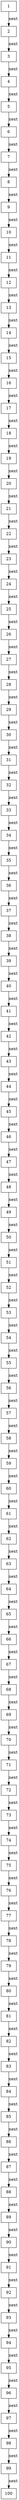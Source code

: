 digraph G {
    node [shape=box];
    rankdir=TB;
    node0 [label="1"];
    node1 [label="2"];
    node2 [label="3"];
    node3 [label="4"];
    node4 [label="5"];
    node5 [label="6"];
    node6 [label="7"];
    node7 [label="8"];
    node8 [label="9"];
    node9 [label="10"];
    node10 [label="11"];
    node11 [label="12"];
    node12 [label="13"];
    node13 [label="14"];
    node14 [label="15"];
    node15 [label="16"];
    node16 [label="17"];
    node17 [label="18"];
    node18 [label="19"];
    node19 [label="20"];
    node20 [label="21"];
    node21 [label="22"];
    node22 [label="23"];
    node23 [label="24"];
    node24 [label="25"];
    node25 [label="26"];
    node26 [label="27"];
    node27 [label="28"];
    node28 [label="29"];
    node29 [label="30"];
    node30 [label="31"];
    node31 [label="32"];
    node32 [label="33"];
    node33 [label="34"];
    node34 [label="35"];
    node35 [label="36"];
    node36 [label="37"];
    node37 [label="38"];
    node38 [label="39"];
    node39 [label="40"];
    node40 [label="41"];
    node41 [label="42"];
    node42 [label="43"];
    node43 [label="44"];
    node44 [label="45"];
    node45 [label="46"];
    node46 [label="47"];
    node47 [label="48"];
    node48 [label="49"];
    node49 [label="50"];
    node50 [label="51"];
    node51 [label="52"];
    node52 [label="53"];
    node53 [label="54"];
    node54 [label="55"];
    node55 [label="56"];
    node56 [label="57"];
    node57 [label="58"];
    node58 [label="59"];
    node59 [label="60"];
    node60 [label="61"];
    node61 [label="62"];
    node62 [label="63"];
    node63 [label="64"];
    node64 [label="65"];
    node65 [label="66"];
    node66 [label="67"];
    node67 [label="68"];
    node68 [label="69"];
    node69 [label="70"];
    node70 [label="71"];
    node71 [label="72"];
    node72 [label="73"];
    node73 [label="74"];
    node74 [label="75"];
    node75 [label="76"];
    node76 [label="77"];
    node77 [label="78"];
    node78 [label="79"];
    node79 [label="80"];
    node80 [label="81"];
    node81 [label="82"];
    node82 [label="83"];
    node83 [label="84"];
    node84 [label="85"];
    node85 [label="86"];
    node86 [label="87"];
    node87 [label="88"];
    node88 [label="89"];
    node89 [label="90"];
    node90 [label="91"];
    node91 [label="92"];
    node92 [label="93"];
    node93 [label="94"];
    node94 [label="95"];
    node95 [label="96"];
    node96 [label="97"];
    node97 [label="98"];
    node98 [label="99"];
    node99 [label="100"];
    node98 -> node99 [label="next"];
    node97 -> node98 [label="next"];
    node96 -> node97 [label="next"];
    node95 -> node96 [label="next"];
    node94 -> node95 [label="next"];
    node93 -> node94 [label="next"];
    node92 -> node93 [label="next"];
    node91 -> node92 [label="next"];
    node90 -> node91 [label="next"];
    node89 -> node90 [label="next"];
    node88 -> node89 [label="next"];
    node87 -> node88 [label="next"];
    node86 -> node87 [label="next"];
    node85 -> node86 [label="next"];
    node84 -> node85 [label="next"];
    node83 -> node84 [label="next"];
    node82 -> node83 [label="next"];
    node81 -> node82 [label="next"];
    node80 -> node81 [label="next"];
    node79 -> node80 [label="next"];
    node78 -> node79 [label="next"];
    node77 -> node78 [label="next"];
    node76 -> node77 [label="next"];
    node75 -> node76 [label="next"];
    node74 -> node75 [label="next"];
    node73 -> node74 [label="next"];
    node72 -> node73 [label="next"];
    node71 -> node72 [label="next"];
    node70 -> node71 [label="next"];
    node69 -> node70 [label="next"];
    node68 -> node69 [label="next"];
    node67 -> node68 [label="next"];
    node66 -> node67 [label="next"];
    node65 -> node66 [label="next"];
    node64 -> node65 [label="next"];
    node63 -> node64 [label="next"];
    node62 -> node63 [label="next"];
    node61 -> node62 [label="next"];
    node60 -> node61 [label="next"];
    node59 -> node60 [label="next"];
    node58 -> node59 [label="next"];
    node57 -> node58 [label="next"];
    node56 -> node57 [label="next"];
    node55 -> node56 [label="next"];
    node54 -> node55 [label="next"];
    node53 -> node54 [label="next"];
    node52 -> node53 [label="next"];
    node51 -> node52 [label="next"];
    node50 -> node51 [label="next"];
    node49 -> node50 [label="next"];
    node48 -> node49 [label="next"];
    node47 -> node48 [label="next"];
    node46 -> node47 [label="next"];
    node45 -> node46 [label="next"];
    node44 -> node45 [label="next"];
    node43 -> node44 [label="next"];
    node42 -> node43 [label="next"];
    node41 -> node42 [label="next"];
    node40 -> node41 [label="next"];
    node39 -> node40 [label="next"];
    node38 -> node39 [label="next"];
    node37 -> node38 [label="next"];
    node36 -> node37 [label="next"];
    node35 -> node36 [label="next"];
    node34 -> node35 [label="next"];
    node33 -> node34 [label="next"];
    node32 -> node33 [label="next"];
    node31 -> node32 [label="next"];
    node30 -> node31 [label="next"];
    node29 -> node30 [label="next"];
    node28 -> node29 [label="next"];
    node27 -> node28 [label="next"];
    node26 -> node27 [label="next"];
    node25 -> node26 [label="next"];
    node24 -> node25 [label="next"];
    node23 -> node24 [label="next"];
    node22 -> node23 [label="next"];
    node21 -> node22 [label="next"];
    node20 -> node21 [label="next"];
    node19 -> node20 [label="next"];
    node18 -> node19 [label="next"];
    node17 -> node18 [label="next"];
    node16 -> node17 [label="next"];
    node15 -> node16 [label="next"];
    node14 -> node15 [label="next"];
    node13 -> node14 [label="next"];
    node12 -> node13 [label="next"];
    node11 -> node12 [label="next"];
    node10 -> node11 [label="next"];
    node9 -> node10 [label="next"];
    node8 -> node9 [label="next"];
    node7 -> node8 [label="next"];
    node6 -> node7 [label="next"];
    node5 -> node6 [label="next"];
    node4 -> node5 [label="next"];
    node3 -> node4 [label="next"];
    node2 -> node3 [label="next"];
    node1 -> node2 [label="next"];
    node0 -> node1 [label="next"];
}
